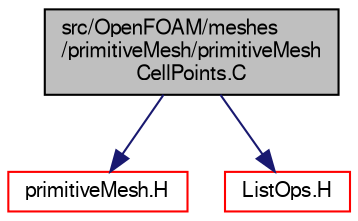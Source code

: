 digraph "src/OpenFOAM/meshes/primitiveMesh/primitiveMeshCellPoints.C"
{
  bgcolor="transparent";
  edge [fontname="FreeSans",fontsize="10",labelfontname="FreeSans",labelfontsize="10"];
  node [fontname="FreeSans",fontsize="10",shape=record];
  Node0 [label="src/OpenFOAM/meshes\l/primitiveMesh/primitiveMesh\lCellPoints.C",height=0.2,width=0.4,color="black", fillcolor="grey75", style="filled", fontcolor="black"];
  Node0 -> Node1 [color="midnightblue",fontsize="10",style="solid",fontname="FreeSans"];
  Node1 [label="primitiveMesh.H",height=0.2,width=0.4,color="red",URL="$a11882.html"];
  Node0 -> Node95 [color="midnightblue",fontsize="10",style="solid",fontname="FreeSans"];
  Node95 [label="ListOps.H",height=0.2,width=0.4,color="red",URL="$a08687.html",tooltip="Various functions to operate on Lists. "];
}
